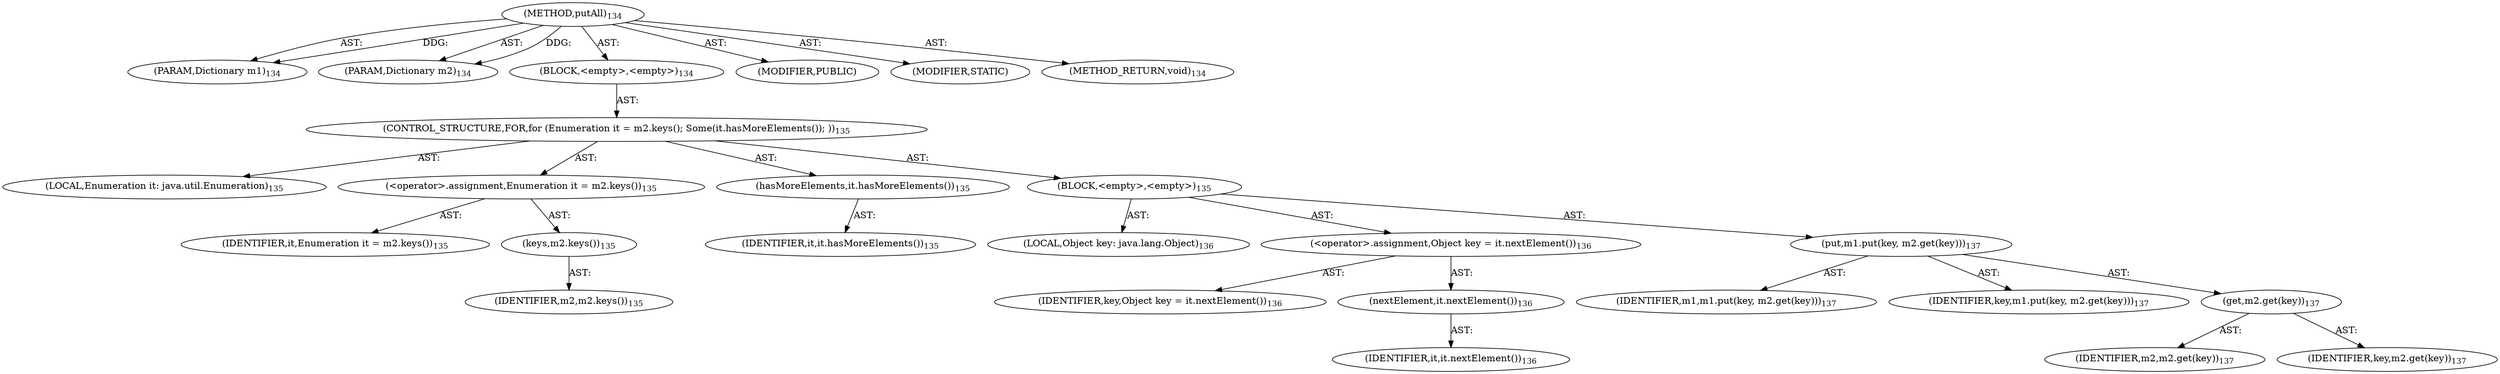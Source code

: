 digraph "putAll" {  
"111669149698" [label = <(METHOD,putAll)<SUB>134</SUB>> ]
"115964116996" [label = <(PARAM,Dictionary m1)<SUB>134</SUB>> ]
"115964116997" [label = <(PARAM,Dictionary m2)<SUB>134</SUB>> ]
"25769803785" [label = <(BLOCK,&lt;empty&gt;,&lt;empty&gt;)<SUB>134</SUB>> ]
"47244640263" [label = <(CONTROL_STRUCTURE,FOR,for (Enumeration it = m2.keys(); Some(it.hasMoreElements()); ))<SUB>135</SUB>> ]
"94489280516" [label = <(LOCAL,Enumeration it: java.util.Enumeration)<SUB>135</SUB>> ]
"30064771097" [label = <(&lt;operator&gt;.assignment,Enumeration it = m2.keys())<SUB>135</SUB>> ]
"68719476762" [label = <(IDENTIFIER,it,Enumeration it = m2.keys())<SUB>135</SUB>> ]
"30064771098" [label = <(keys,m2.keys())<SUB>135</SUB>> ]
"68719476763" [label = <(IDENTIFIER,m2,m2.keys())<SUB>135</SUB>> ]
"30064771099" [label = <(hasMoreElements,it.hasMoreElements())<SUB>135</SUB>> ]
"68719476764" [label = <(IDENTIFIER,it,it.hasMoreElements())<SUB>135</SUB>> ]
"25769803786" [label = <(BLOCK,&lt;empty&gt;,&lt;empty&gt;)<SUB>135</SUB>> ]
"94489280517" [label = <(LOCAL,Object key: java.lang.Object)<SUB>136</SUB>> ]
"30064771100" [label = <(&lt;operator&gt;.assignment,Object key = it.nextElement())<SUB>136</SUB>> ]
"68719476765" [label = <(IDENTIFIER,key,Object key = it.nextElement())<SUB>136</SUB>> ]
"30064771101" [label = <(nextElement,it.nextElement())<SUB>136</SUB>> ]
"68719476766" [label = <(IDENTIFIER,it,it.nextElement())<SUB>136</SUB>> ]
"30064771102" [label = <(put,m1.put(key, m2.get(key)))<SUB>137</SUB>> ]
"68719476767" [label = <(IDENTIFIER,m1,m1.put(key, m2.get(key)))<SUB>137</SUB>> ]
"68719476768" [label = <(IDENTIFIER,key,m1.put(key, m2.get(key)))<SUB>137</SUB>> ]
"30064771103" [label = <(get,m2.get(key))<SUB>137</SUB>> ]
"68719476769" [label = <(IDENTIFIER,m2,m2.get(key))<SUB>137</SUB>> ]
"68719476770" [label = <(IDENTIFIER,key,m2.get(key))<SUB>137</SUB>> ]
"133143986180" [label = <(MODIFIER,PUBLIC)> ]
"133143986181" [label = <(MODIFIER,STATIC)> ]
"128849018882" [label = <(METHOD_RETURN,void)<SUB>134</SUB>> ]
  "111669149698" -> "115964116996"  [ label = "AST: "] 
  "111669149698" -> "115964116997"  [ label = "AST: "] 
  "111669149698" -> "25769803785"  [ label = "AST: "] 
  "111669149698" -> "133143986180"  [ label = "AST: "] 
  "111669149698" -> "133143986181"  [ label = "AST: "] 
  "111669149698" -> "128849018882"  [ label = "AST: "] 
  "25769803785" -> "47244640263"  [ label = "AST: "] 
  "47244640263" -> "94489280516"  [ label = "AST: "] 
  "47244640263" -> "30064771097"  [ label = "AST: "] 
  "47244640263" -> "30064771099"  [ label = "AST: "] 
  "47244640263" -> "25769803786"  [ label = "AST: "] 
  "30064771097" -> "68719476762"  [ label = "AST: "] 
  "30064771097" -> "30064771098"  [ label = "AST: "] 
  "30064771098" -> "68719476763"  [ label = "AST: "] 
  "30064771099" -> "68719476764"  [ label = "AST: "] 
  "25769803786" -> "94489280517"  [ label = "AST: "] 
  "25769803786" -> "30064771100"  [ label = "AST: "] 
  "25769803786" -> "30064771102"  [ label = "AST: "] 
  "30064771100" -> "68719476765"  [ label = "AST: "] 
  "30064771100" -> "30064771101"  [ label = "AST: "] 
  "30064771101" -> "68719476766"  [ label = "AST: "] 
  "30064771102" -> "68719476767"  [ label = "AST: "] 
  "30064771102" -> "68719476768"  [ label = "AST: "] 
  "30064771102" -> "30064771103"  [ label = "AST: "] 
  "30064771103" -> "68719476769"  [ label = "AST: "] 
  "30064771103" -> "68719476770"  [ label = "AST: "] 
  "111669149698" -> "115964116996"  [ label = "DDG: "] 
  "111669149698" -> "115964116997"  [ label = "DDG: "] 
}
